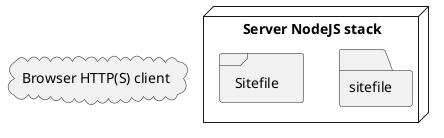 @startuml

cloud "Browser HTTP(S) client" {
}

node "Server NodeJS stack" {
  folder "sitefile" {
  }
  frame "Sitefile" {
  }
}

@enduml
